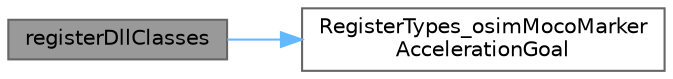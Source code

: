 digraph "registerDllClasses"
{
 // LATEX_PDF_SIZE
  bgcolor="transparent";
  edge [fontname=Helvetica,fontsize=10,labelfontname=Helvetica,labelfontsize=10];
  node [fontname=Helvetica,fontsize=10,shape=box,height=0.2,width=0.4];
  rankdir="LR";
  Node1 [id="Node000001",label="registerDllClasses",height=0.2,width=0.4,color="gray40", fillcolor="grey60", style="filled", fontcolor="black",tooltip=" "];
  Node1 -> Node2 [id="edge1_Node000001_Node000002",color="steelblue1",style="solid",tooltip=" "];
  Node2 [id="Node000002",label="RegisterTypes_osimMocoMarker\lAccelerationGoal",height=0.2,width=0.4,color="grey40", fillcolor="white", style="filled",URL="$compat_2_moco_marker_acceleration_goal_2_register_types__osim_moco_marker_acceleration_goal_8cpp.html#a66253db00ac6db0f7f2f955d3ab8fe1a",tooltip=" "];
}
